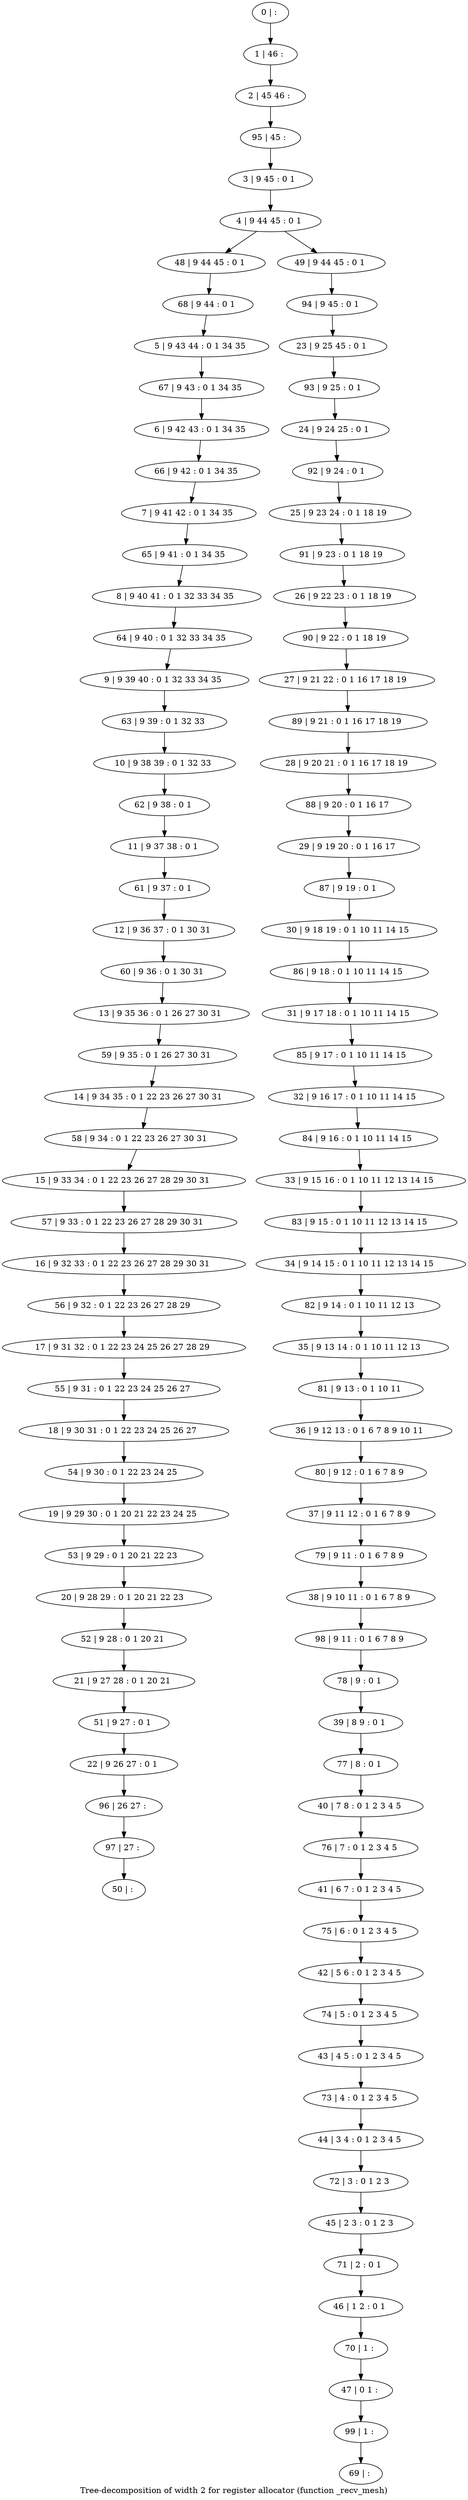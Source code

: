 digraph G {
graph [label="Tree-decomposition of width 2 for register allocator (function _recv_mesh)"]
0[label="0 | : "];
1[label="1 | 46 : "];
2[label="2 | 45 46 : "];
3[label="3 | 9 45 : 0 1 "];
4[label="4 | 9 44 45 : 0 1 "];
5[label="5 | 9 43 44 : 0 1 34 35 "];
6[label="6 | 9 42 43 : 0 1 34 35 "];
7[label="7 | 9 41 42 : 0 1 34 35 "];
8[label="8 | 9 40 41 : 0 1 32 33 34 35 "];
9[label="9 | 9 39 40 : 0 1 32 33 34 35 "];
10[label="10 | 9 38 39 : 0 1 32 33 "];
11[label="11 | 9 37 38 : 0 1 "];
12[label="12 | 9 36 37 : 0 1 30 31 "];
13[label="13 | 9 35 36 : 0 1 26 27 30 31 "];
14[label="14 | 9 34 35 : 0 1 22 23 26 27 30 31 "];
15[label="15 | 9 33 34 : 0 1 22 23 26 27 28 29 30 31 "];
16[label="16 | 9 32 33 : 0 1 22 23 26 27 28 29 30 31 "];
17[label="17 | 9 31 32 : 0 1 22 23 24 25 26 27 28 29 "];
18[label="18 | 9 30 31 : 0 1 22 23 24 25 26 27 "];
19[label="19 | 9 29 30 : 0 1 20 21 22 23 24 25 "];
20[label="20 | 9 28 29 : 0 1 20 21 22 23 "];
21[label="21 | 9 27 28 : 0 1 20 21 "];
22[label="22 | 9 26 27 : 0 1 "];
23[label="23 | 9 25 45 : 0 1 "];
24[label="24 | 9 24 25 : 0 1 "];
25[label="25 | 9 23 24 : 0 1 18 19 "];
26[label="26 | 9 22 23 : 0 1 18 19 "];
27[label="27 | 9 21 22 : 0 1 16 17 18 19 "];
28[label="28 | 9 20 21 : 0 1 16 17 18 19 "];
29[label="29 | 9 19 20 : 0 1 16 17 "];
30[label="30 | 9 18 19 : 0 1 10 11 14 15 "];
31[label="31 | 9 17 18 : 0 1 10 11 14 15 "];
32[label="32 | 9 16 17 : 0 1 10 11 14 15 "];
33[label="33 | 9 15 16 : 0 1 10 11 12 13 14 15 "];
34[label="34 | 9 14 15 : 0 1 10 11 12 13 14 15 "];
35[label="35 | 9 13 14 : 0 1 10 11 12 13 "];
36[label="36 | 9 12 13 : 0 1 6 7 8 9 10 11 "];
37[label="37 | 9 11 12 : 0 1 6 7 8 9 "];
38[label="38 | 9 10 11 : 0 1 6 7 8 9 "];
39[label="39 | 8 9 : 0 1 "];
40[label="40 | 7 8 : 0 1 2 3 4 5 "];
41[label="41 | 6 7 : 0 1 2 3 4 5 "];
42[label="42 | 5 6 : 0 1 2 3 4 5 "];
43[label="43 | 4 5 : 0 1 2 3 4 5 "];
44[label="44 | 3 4 : 0 1 2 3 4 5 "];
45[label="45 | 2 3 : 0 1 2 3 "];
46[label="46 | 1 2 : 0 1 "];
47[label="47 | 0 1 : "];
48[label="48 | 9 44 45 : 0 1 "];
49[label="49 | 9 44 45 : 0 1 "];
50[label="50 | : "];
51[label="51 | 9 27 : 0 1 "];
52[label="52 | 9 28 : 0 1 20 21 "];
53[label="53 | 9 29 : 0 1 20 21 22 23 "];
54[label="54 | 9 30 : 0 1 22 23 24 25 "];
55[label="55 | 9 31 : 0 1 22 23 24 25 26 27 "];
56[label="56 | 9 32 : 0 1 22 23 26 27 28 29 "];
57[label="57 | 9 33 : 0 1 22 23 26 27 28 29 30 31 "];
58[label="58 | 9 34 : 0 1 22 23 26 27 30 31 "];
59[label="59 | 9 35 : 0 1 26 27 30 31 "];
60[label="60 | 9 36 : 0 1 30 31 "];
61[label="61 | 9 37 : 0 1 "];
62[label="62 | 9 38 : 0 1 "];
63[label="63 | 9 39 : 0 1 32 33 "];
64[label="64 | 9 40 : 0 1 32 33 34 35 "];
65[label="65 | 9 41 : 0 1 34 35 "];
66[label="66 | 9 42 : 0 1 34 35 "];
67[label="67 | 9 43 : 0 1 34 35 "];
68[label="68 | 9 44 : 0 1 "];
69[label="69 | : "];
70[label="70 | 1 : "];
71[label="71 | 2 : 0 1 "];
72[label="72 | 3 : 0 1 2 3 "];
73[label="73 | 4 : 0 1 2 3 4 5 "];
74[label="74 | 5 : 0 1 2 3 4 5 "];
75[label="75 | 6 : 0 1 2 3 4 5 "];
76[label="76 | 7 : 0 1 2 3 4 5 "];
77[label="77 | 8 : 0 1 "];
78[label="78 | 9 : 0 1 "];
79[label="79 | 9 11 : 0 1 6 7 8 9 "];
80[label="80 | 9 12 : 0 1 6 7 8 9 "];
81[label="81 | 9 13 : 0 1 10 11 "];
82[label="82 | 9 14 : 0 1 10 11 12 13 "];
83[label="83 | 9 15 : 0 1 10 11 12 13 14 15 "];
84[label="84 | 9 16 : 0 1 10 11 14 15 "];
85[label="85 | 9 17 : 0 1 10 11 14 15 "];
86[label="86 | 9 18 : 0 1 10 11 14 15 "];
87[label="87 | 9 19 : 0 1 "];
88[label="88 | 9 20 : 0 1 16 17 "];
89[label="89 | 9 21 : 0 1 16 17 18 19 "];
90[label="90 | 9 22 : 0 1 18 19 "];
91[label="91 | 9 23 : 0 1 18 19 "];
92[label="92 | 9 24 : 0 1 "];
93[label="93 | 9 25 : 0 1 "];
94[label="94 | 9 45 : 0 1 "];
95[label="95 | 45 : "];
96[label="96 | 26 27 : "];
97[label="97 | 27 : "];
98[label="98 | 9 11 : 0 1 6 7 8 9 "];
99[label="99 | 1 : "];
0->1 ;
1->2 ;
3->4 ;
4->48 ;
4->49 ;
51->22 ;
21->51 ;
52->21 ;
20->52 ;
53->20 ;
19->53 ;
54->19 ;
18->54 ;
55->18 ;
17->55 ;
56->17 ;
16->56 ;
57->16 ;
15->57 ;
58->15 ;
14->58 ;
59->14 ;
13->59 ;
60->13 ;
12->60 ;
61->12 ;
11->61 ;
62->11 ;
10->62 ;
63->10 ;
9->63 ;
64->9 ;
8->64 ;
65->8 ;
7->65 ;
66->7 ;
6->66 ;
67->6 ;
5->67 ;
68->5 ;
48->68 ;
70->47 ;
46->70 ;
71->46 ;
45->71 ;
72->45 ;
44->72 ;
73->44 ;
43->73 ;
74->43 ;
42->74 ;
75->42 ;
41->75 ;
76->41 ;
40->76 ;
77->40 ;
39->77 ;
78->39 ;
79->38 ;
37->79 ;
80->37 ;
36->80 ;
81->36 ;
35->81 ;
82->35 ;
34->82 ;
83->34 ;
33->83 ;
84->33 ;
32->84 ;
85->32 ;
31->85 ;
86->31 ;
30->86 ;
87->30 ;
29->87 ;
88->29 ;
28->88 ;
89->28 ;
27->89 ;
90->27 ;
26->90 ;
91->26 ;
25->91 ;
92->25 ;
24->92 ;
93->24 ;
23->93 ;
94->23 ;
49->94 ;
95->3 ;
2->95 ;
22->96 ;
97->50 ;
96->97 ;
98->78 ;
38->98 ;
99->69 ;
47->99 ;
}
